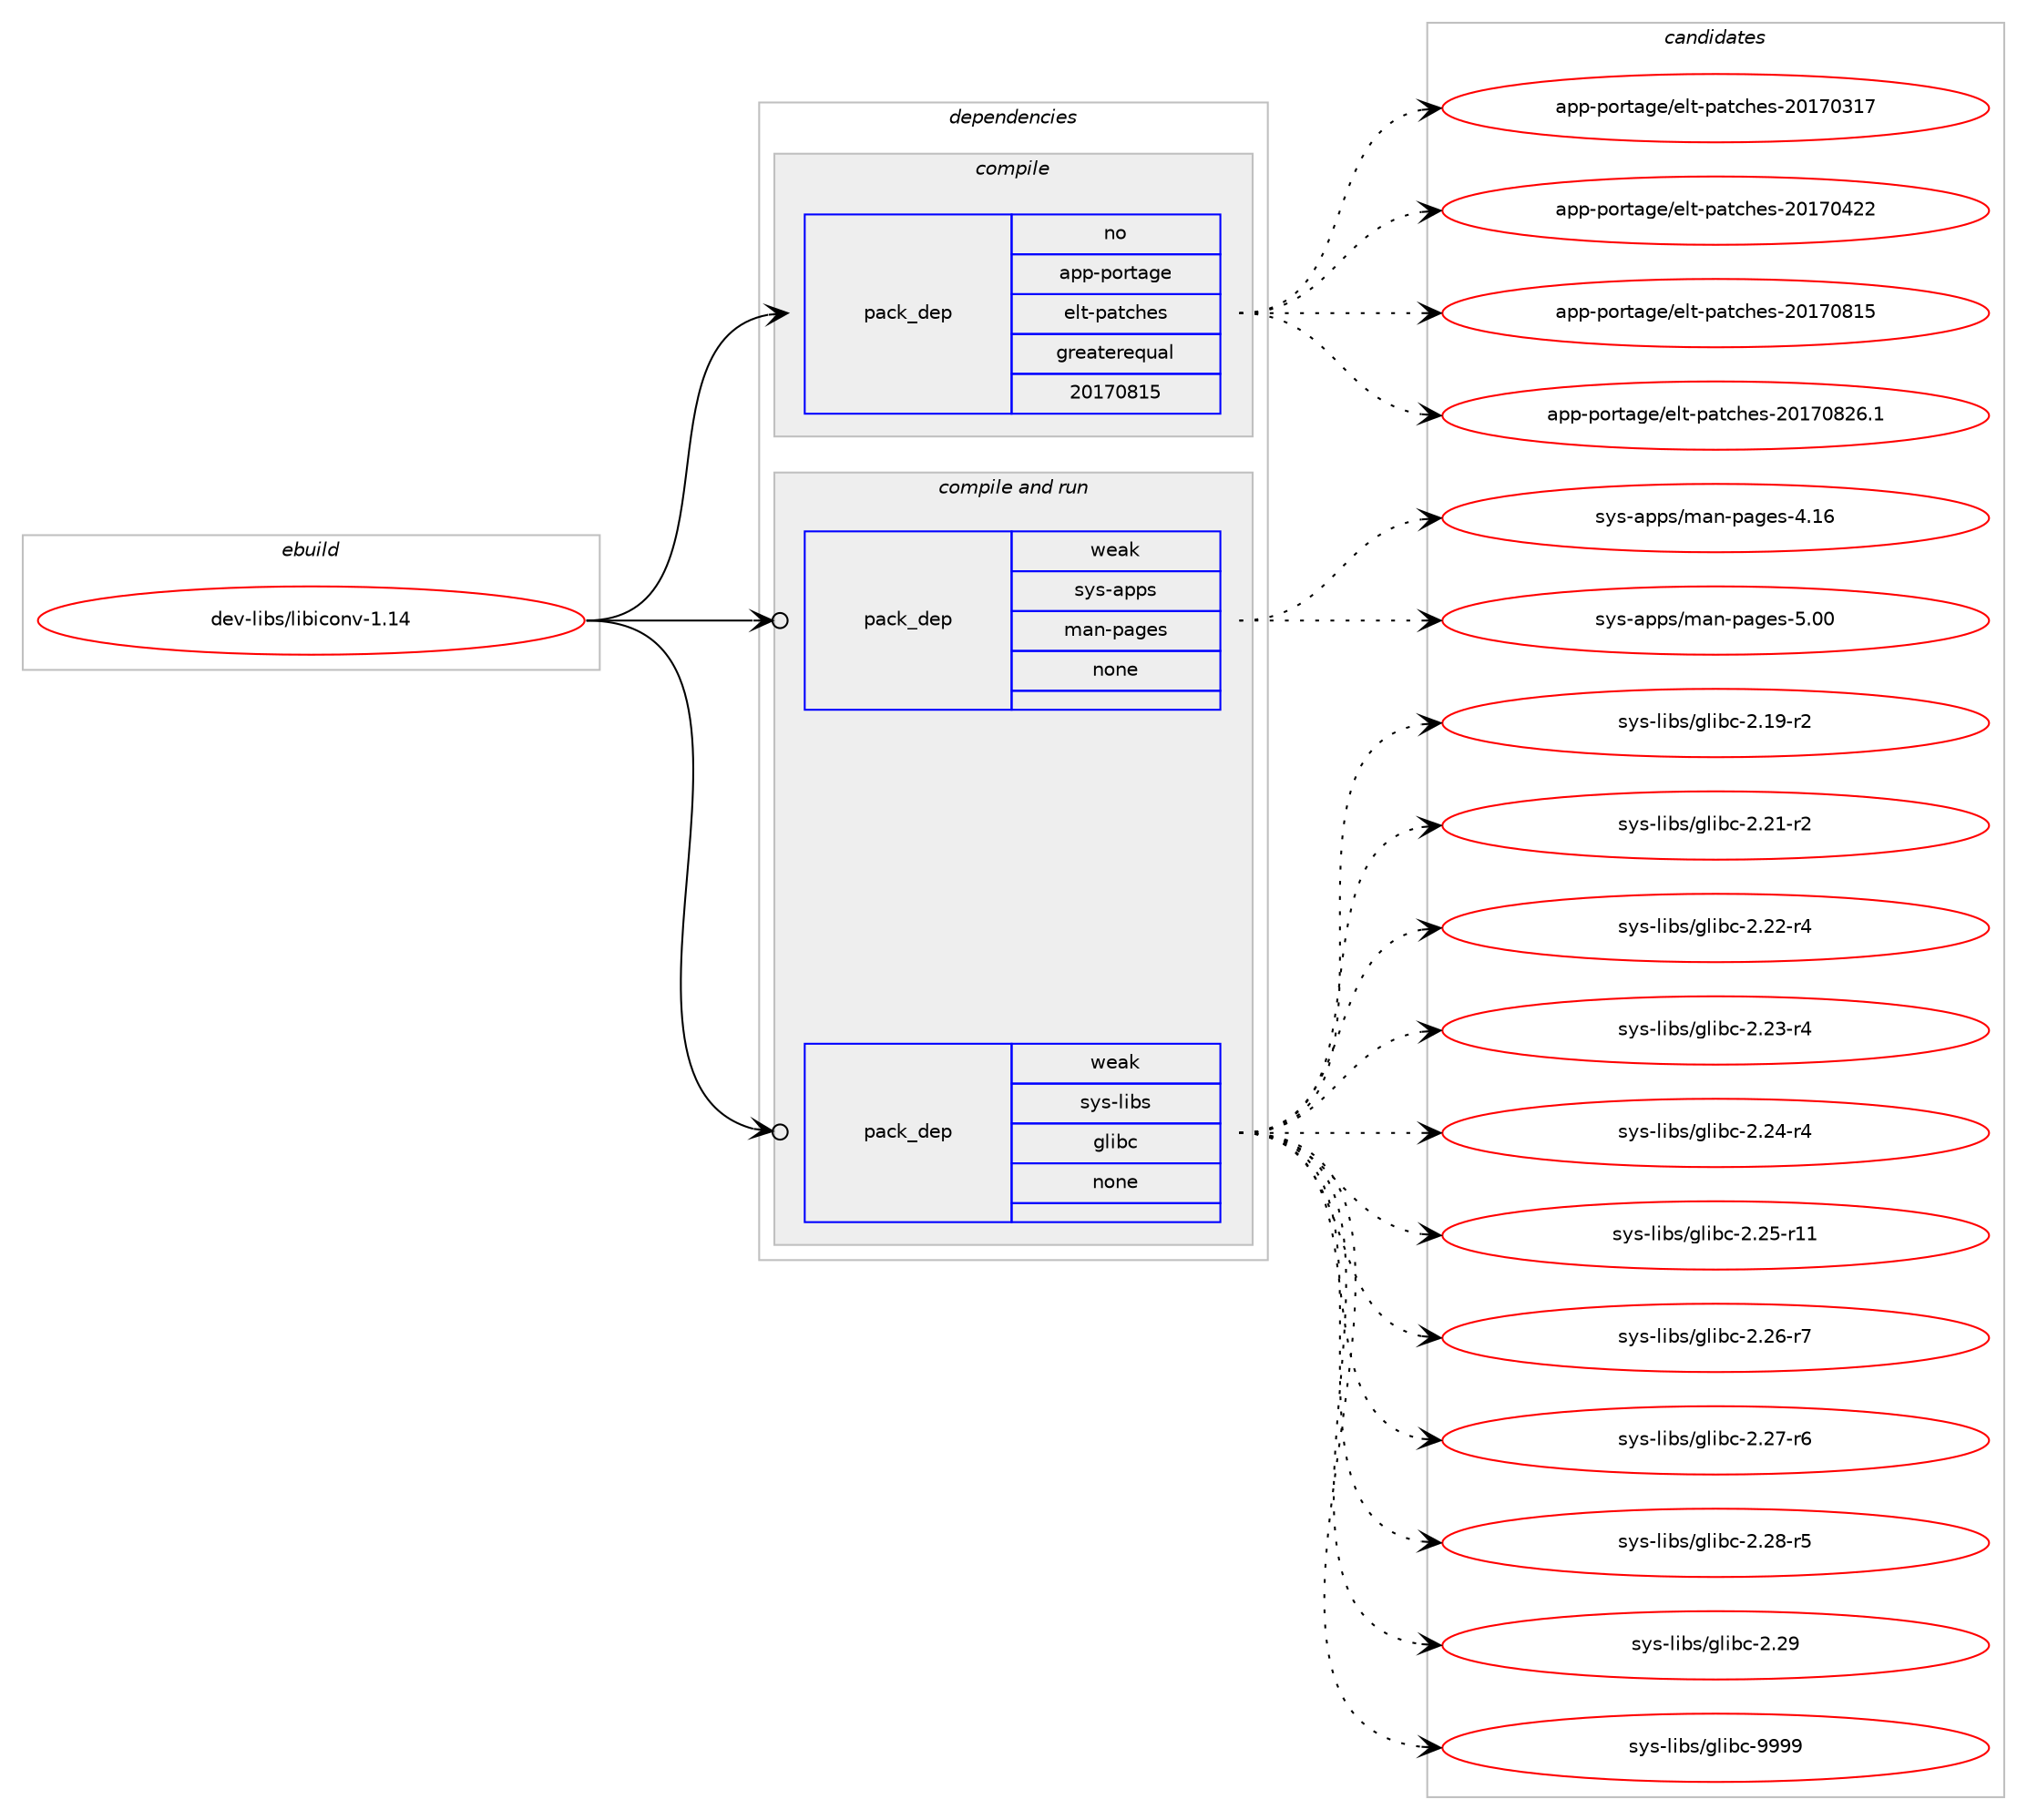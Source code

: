 digraph prolog {

# *************
# Graph options
# *************

newrank=true;
concentrate=true;
compound=true;
graph [rankdir=LR,fontname=Helvetica,fontsize=10,ranksep=1.5];#, ranksep=2.5, nodesep=0.2];
edge  [arrowhead=vee];
node  [fontname=Helvetica,fontsize=10];

# **********
# The ebuild
# **********

subgraph cluster_leftcol {
color=gray;
rank=same;
label=<<i>ebuild</i>>;
id [label="dev-libs/libiconv-1.14", color=red, width=4, href="../dev-libs/libiconv-1.14.svg"];
}

# ****************
# The dependencies
# ****************

subgraph cluster_midcol {
color=gray;
label=<<i>dependencies</i>>;
subgraph cluster_compile {
fillcolor="#eeeeee";
style=filled;
label=<<i>compile</i>>;
subgraph pack979443 {
dependency1368346 [label=<<TABLE BORDER="0" CELLBORDER="1" CELLSPACING="0" CELLPADDING="4" WIDTH="220"><TR><TD ROWSPAN="6" CELLPADDING="30">pack_dep</TD></TR><TR><TD WIDTH="110">no</TD></TR><TR><TD>app-portage</TD></TR><TR><TD>elt-patches</TD></TR><TR><TD>greaterequal</TD></TR><TR><TD>20170815</TD></TR></TABLE>>, shape=none, color=blue];
}
id:e -> dependency1368346:w [weight=20,style="solid",arrowhead="vee"];
}
subgraph cluster_compileandrun {
fillcolor="#eeeeee";
style=filled;
label=<<i>compile and run</i>>;
subgraph pack979444 {
dependency1368347 [label=<<TABLE BORDER="0" CELLBORDER="1" CELLSPACING="0" CELLPADDING="4" WIDTH="220"><TR><TD ROWSPAN="6" CELLPADDING="30">pack_dep</TD></TR><TR><TD WIDTH="110">weak</TD></TR><TR><TD>sys-apps</TD></TR><TR><TD>man-pages</TD></TR><TR><TD>none</TD></TR><TR><TD></TD></TR></TABLE>>, shape=none, color=blue];
}
id:e -> dependency1368347:w [weight=20,style="solid",arrowhead="odotvee"];
subgraph pack979445 {
dependency1368348 [label=<<TABLE BORDER="0" CELLBORDER="1" CELLSPACING="0" CELLPADDING="4" WIDTH="220"><TR><TD ROWSPAN="6" CELLPADDING="30">pack_dep</TD></TR><TR><TD WIDTH="110">weak</TD></TR><TR><TD>sys-libs</TD></TR><TR><TD>glibc</TD></TR><TR><TD>none</TD></TR><TR><TD></TD></TR></TABLE>>, shape=none, color=blue];
}
id:e -> dependency1368348:w [weight=20,style="solid",arrowhead="odotvee"];
}
subgraph cluster_run {
fillcolor="#eeeeee";
style=filled;
label=<<i>run</i>>;
}
}

# **************
# The candidates
# **************

subgraph cluster_choices {
rank=same;
color=gray;
label=<<i>candidates</i>>;

subgraph choice979443 {
color=black;
nodesep=1;
choice97112112451121111141169710310147101108116451129711699104101115455048495548514955 [label="app-portage/elt-patches-20170317", color=red, width=4,href="../app-portage/elt-patches-20170317.svg"];
choice97112112451121111141169710310147101108116451129711699104101115455048495548525050 [label="app-portage/elt-patches-20170422", color=red, width=4,href="../app-portage/elt-patches-20170422.svg"];
choice97112112451121111141169710310147101108116451129711699104101115455048495548564953 [label="app-portage/elt-patches-20170815", color=red, width=4,href="../app-portage/elt-patches-20170815.svg"];
choice971121124511211111411697103101471011081164511297116991041011154550484955485650544649 [label="app-portage/elt-patches-20170826.1", color=red, width=4,href="../app-portage/elt-patches-20170826.1.svg"];
dependency1368346:e -> choice97112112451121111141169710310147101108116451129711699104101115455048495548514955:w [style=dotted,weight="100"];
dependency1368346:e -> choice97112112451121111141169710310147101108116451129711699104101115455048495548525050:w [style=dotted,weight="100"];
dependency1368346:e -> choice97112112451121111141169710310147101108116451129711699104101115455048495548564953:w [style=dotted,weight="100"];
dependency1368346:e -> choice971121124511211111411697103101471011081164511297116991041011154550484955485650544649:w [style=dotted,weight="100"];
}
subgraph choice979444 {
color=black;
nodesep=1;
choice1151211154597112112115471099711045112971031011154552464954 [label="sys-apps/man-pages-4.16", color=red, width=4,href="../sys-apps/man-pages-4.16.svg"];
choice1151211154597112112115471099711045112971031011154553464848 [label="sys-apps/man-pages-5.00", color=red, width=4,href="../sys-apps/man-pages-5.00.svg"];
dependency1368347:e -> choice1151211154597112112115471099711045112971031011154552464954:w [style=dotted,weight="100"];
dependency1368347:e -> choice1151211154597112112115471099711045112971031011154553464848:w [style=dotted,weight="100"];
}
subgraph choice979445 {
color=black;
nodesep=1;
choice115121115451081059811547103108105989945504649574511450 [label="sys-libs/glibc-2.19-r2", color=red, width=4,href="../sys-libs/glibc-2.19-r2.svg"];
choice115121115451081059811547103108105989945504650494511450 [label="sys-libs/glibc-2.21-r2", color=red, width=4,href="../sys-libs/glibc-2.21-r2.svg"];
choice115121115451081059811547103108105989945504650504511452 [label="sys-libs/glibc-2.22-r4", color=red, width=4,href="../sys-libs/glibc-2.22-r4.svg"];
choice115121115451081059811547103108105989945504650514511452 [label="sys-libs/glibc-2.23-r4", color=red, width=4,href="../sys-libs/glibc-2.23-r4.svg"];
choice115121115451081059811547103108105989945504650524511452 [label="sys-libs/glibc-2.24-r4", color=red, width=4,href="../sys-libs/glibc-2.24-r4.svg"];
choice11512111545108105981154710310810598994550465053451144949 [label="sys-libs/glibc-2.25-r11", color=red, width=4,href="../sys-libs/glibc-2.25-r11.svg"];
choice115121115451081059811547103108105989945504650544511455 [label="sys-libs/glibc-2.26-r7", color=red, width=4,href="../sys-libs/glibc-2.26-r7.svg"];
choice115121115451081059811547103108105989945504650554511454 [label="sys-libs/glibc-2.27-r6", color=red, width=4,href="../sys-libs/glibc-2.27-r6.svg"];
choice115121115451081059811547103108105989945504650564511453 [label="sys-libs/glibc-2.28-r5", color=red, width=4,href="../sys-libs/glibc-2.28-r5.svg"];
choice11512111545108105981154710310810598994550465057 [label="sys-libs/glibc-2.29", color=red, width=4,href="../sys-libs/glibc-2.29.svg"];
choice11512111545108105981154710310810598994557575757 [label="sys-libs/glibc-9999", color=red, width=4,href="../sys-libs/glibc-9999.svg"];
dependency1368348:e -> choice115121115451081059811547103108105989945504649574511450:w [style=dotted,weight="100"];
dependency1368348:e -> choice115121115451081059811547103108105989945504650494511450:w [style=dotted,weight="100"];
dependency1368348:e -> choice115121115451081059811547103108105989945504650504511452:w [style=dotted,weight="100"];
dependency1368348:e -> choice115121115451081059811547103108105989945504650514511452:w [style=dotted,weight="100"];
dependency1368348:e -> choice115121115451081059811547103108105989945504650524511452:w [style=dotted,weight="100"];
dependency1368348:e -> choice11512111545108105981154710310810598994550465053451144949:w [style=dotted,weight="100"];
dependency1368348:e -> choice115121115451081059811547103108105989945504650544511455:w [style=dotted,weight="100"];
dependency1368348:e -> choice115121115451081059811547103108105989945504650554511454:w [style=dotted,weight="100"];
dependency1368348:e -> choice115121115451081059811547103108105989945504650564511453:w [style=dotted,weight="100"];
dependency1368348:e -> choice11512111545108105981154710310810598994550465057:w [style=dotted,weight="100"];
dependency1368348:e -> choice11512111545108105981154710310810598994557575757:w [style=dotted,weight="100"];
}
}

}
